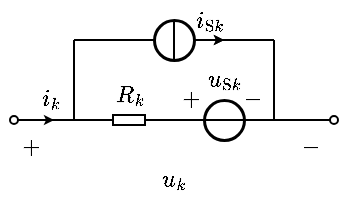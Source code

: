 <mxfile version="16.5.1" type="device"><diagram id="GKFYhbHTQyAXwHbGks0D" name="第 1 页"><mxGraphModel dx="563" dy="326" grid="1" gridSize="5" guides="1" tooltips="1" connect="1" arrows="1" fold="1" page="1" pageScale="1" pageWidth="827" pageHeight="1169" math="1" shadow="0"><root><mxCell id="0"/><mxCell id="1" parent="0"/><mxCell id="vnZBPzhVjVgXWo8NbZRj-31" value="$$i_{\mathrm{S}k}$$" style="text;html=1;resizable=1;autosize=1;align=center;verticalAlign=middle;points=[];fillColor=none;strokeColor=none;rounded=0;fontSize=10;movable=1;rotatable=1;deletable=1;editable=1;connectable=1;" parent="1" vertex="1"><mxGeometry x="160" y="380" width="15" height="20" as="geometry"/></mxCell><mxCell id="vnZBPzhVjVgXWo8NbZRj-8" value="$$-$$" style="text;resizable=1;autosize=1;align=center;verticalAlign=middle;points=[];fillColor=none;strokeColor=none;rounded=0;html=1;imageAspect=1;noLabel=0;recursiveResize=1;expand=1;editable=1;movable=1;rotatable=1;deletable=1;connectable=0;comic=0;fontSize=10;" parent="1" vertex="1"><mxGeometry x="210.0" y="442.5" width="15" height="20" as="geometry"/></mxCell><mxCell id="vnZBPzhVjVgXWo8NbZRj-9" value="$$+$$" style="text;html=1;resizable=1;autosize=1;align=center;verticalAlign=middle;points=[];fillColor=none;strokeColor=none;rounded=0;movable=1;rotatable=1;deletable=1;editable=1;connectable=0;fontSize=10;" parent="1" vertex="1"><mxGeometry x="70.0" y="442.5" width="15" height="20" as="geometry"/></mxCell><mxCell id="vnZBPzhVjVgXWo8NbZRj-19" value="$$R_k$$" style="text;html=1;resizable=1;autosize=1;align=center;verticalAlign=middle;points=[];fillColor=none;strokeColor=none;rounded=0;fontSize=10;movable=1;rotatable=1;deletable=1;editable=1;connectable=1;" parent="1" vertex="1"><mxGeometry x="119" y="417.5" width="17" height="20" as="geometry"/></mxCell><mxCell id="vnZBPzhVjVgXWo8NbZRj-23" value="" style="endArrow=none;html=1;rounded=0;fontSize=10;startSize=4;endSize=4;entryX=1;entryY=0.5;entryDx=0;entryDy=0;entryPerimeter=0;" parent="1" target="vnZBPzhVjVgXWo8NbZRj-24" edge="1"><mxGeometry width="50" height="50" relative="1" as="geometry"><mxPoint x="90" y="440" as="sourcePoint"/><mxPoint x="354.5" y="190.5" as="targetPoint"/></mxGeometry></mxCell><mxCell id="vnZBPzhVjVgXWo8NbZRj-24" value="" style="pointerEvents=1;verticalLabelPosition=bottom;shadow=0;dashed=0;align=center;html=1;verticalAlign=top;shape=mxgraph.electrical.resistors.resistor_1;fontSize=10;direction=west;" parent="1" vertex="1"><mxGeometry x="115" y="437.5" width="25" height="5" as="geometry"/></mxCell><mxCell id="vnZBPzhVjVgXWo8NbZRj-25" value="" style="endArrow=none;html=1;rounded=0;fontSize=10;startSize=4;endSize=4;exitX=0;exitY=0.5;exitDx=0;exitDy=0;exitPerimeter=0;entryX=0;entryY=0.5;entryDx=0;entryDy=0;" parent="1" source="vnZBPzhVjVgXWo8NbZRj-24" edge="1" target="vnZBPzhVjVgXWo8NbZRj-55"><mxGeometry width="50" height="50" relative="1" as="geometry"><mxPoint x="302" y="175.5" as="sourcePoint"/><mxPoint x="170" y="440" as="targetPoint"/></mxGeometry></mxCell><mxCell id="vnZBPzhVjVgXWo8NbZRj-28" value="" style="ellipse;whiteSpace=wrap;html=1;aspect=fixed;labelBorderColor=none;fontSize=10;strokeColor=default;strokeWidth=1.5;fillColor=none;" parent="1" vertex="1"><mxGeometry x="140" y="390" width="20" height="20" as="geometry"/></mxCell><mxCell id="vnZBPzhVjVgXWo8NbZRj-33" value="" style="endArrow=oval;html=1;rounded=0;fontSize=10;startSize=4;endSize=4;endFill=0;" parent="1" edge="1"><mxGeometry width="50" height="50" relative="1" as="geometry"><mxPoint x="90" y="440" as="sourcePoint"/><mxPoint x="70" y="440" as="targetPoint"/></mxGeometry></mxCell><mxCell id="vnZBPzhVjVgXWo8NbZRj-39" value="$$+$$" style="text;html=1;resizable=1;autosize=1;align=center;verticalAlign=middle;points=[];fillColor=none;strokeColor=none;rounded=0;movable=1;rotatable=1;deletable=1;editable=1;connectable=0;fontSize=10;" parent="1" vertex="1"><mxGeometry x="150.0" y="422.75" width="15" height="12" as="geometry"/></mxCell><mxCell id="vnZBPzhVjVgXWo8NbZRj-40" value="$$-$$" style="text;resizable=1;autosize=1;align=center;verticalAlign=middle;points=[];fillColor=none;strokeColor=none;rounded=0;html=1;imageAspect=1;noLabel=0;recursiveResize=1;expand=1;editable=1;movable=1;rotatable=1;deletable=1;connectable=0;comic=0;fontSize=10;" parent="1" vertex="1"><mxGeometry x="181.0" y="424.25" width="15" height="9" as="geometry"/></mxCell><mxCell id="vnZBPzhVjVgXWo8NbZRj-41" value="\(u_{\mathrm{S}k}\)" style="text;html=1;resizable=1;autosize=1;align=center;verticalAlign=middle;points=[];fillColor=none;strokeColor=none;rounded=0;comic=0;movable=1;rotatable=1;deletable=1;editable=1;connectable=1;fontSize=10;" parent="1" vertex="1"><mxGeometry x="164.5" y="410" width="20.5" height="20" as="geometry"/></mxCell><mxCell id="vnZBPzhVjVgXWo8NbZRj-55" value="" style="ellipse;whiteSpace=wrap;html=1;aspect=fixed;labelBorderColor=none;fontSize=10;strokeColor=default;strokeWidth=1.5;fillColor=none;connectable=1;" parent="1" vertex="1"><mxGeometry x="165" y="430" width="20" height="20" as="geometry"/></mxCell><mxCell id="vnZBPzhVjVgXWo8NbZRj-58" value="$$i_k$$" style="text;html=1;resizable=1;autosize=1;align=center;verticalAlign=middle;points=[];fillColor=none;strokeColor=none;rounded=0;fontSize=10;movable=1;rotatable=1;deletable=1;editable=1;connectable=0;" parent="1" vertex="1"><mxGeometry x="79" y="420" width="18" height="17.5" as="geometry"/></mxCell><mxCell id="_lWU6yBjnDrXmQ_-dqAu-2" value="" style="endArrow=none;html=1;rounded=0;exitX=0;exitY=0.5;exitDx=0;exitDy=0;entryX=1;entryY=0.5;entryDx=0;entryDy=0;" edge="1" parent="1" source="vnZBPzhVjVgXWo8NbZRj-55" target="vnZBPzhVjVgXWo8NbZRj-55"><mxGeometry width="50" height="50" relative="1" as="geometry"><mxPoint x="170" y="440" as="sourcePoint"/><mxPoint x="190" y="440" as="targetPoint"/></mxGeometry></mxCell><mxCell id="_lWU6yBjnDrXmQ_-dqAu-3" value="" style="endArrow=oval;html=1;rounded=0;exitX=1;exitY=0.5;exitDx=0;exitDy=0;endFill=0;endSize=4;startSize=4;" edge="1" parent="1" source="vnZBPzhVjVgXWo8NbZRj-55"><mxGeometry width="50" height="50" relative="1" as="geometry"><mxPoint x="190" y="440" as="sourcePoint"/><mxPoint x="230" y="440" as="targetPoint"/></mxGeometry></mxCell><mxCell id="_lWU6yBjnDrXmQ_-dqAu-4" value="" style="endArrow=none;html=1;rounded=0;" edge="1" parent="1"><mxGeometry width="50" height="50" relative="1" as="geometry"><mxPoint x="100" y="440" as="sourcePoint"/><mxPoint x="100" y="400" as="targetPoint"/></mxGeometry></mxCell><mxCell id="_lWU6yBjnDrXmQ_-dqAu-5" value="" style="endArrow=none;html=1;rounded=0;entryX=0.5;entryY=0;entryDx=0;entryDy=0;exitX=0.5;exitY=1;exitDx=0;exitDy=0;" edge="1" parent="1" source="vnZBPzhVjVgXWo8NbZRj-28" target="vnZBPzhVjVgXWo8NbZRj-28"><mxGeometry width="50" height="50" relative="1" as="geometry"><mxPoint x="150" y="410" as="sourcePoint"/><mxPoint x="200" y="360" as="targetPoint"/></mxGeometry></mxCell><mxCell id="_lWU6yBjnDrXmQ_-dqAu-6" value="" style="endArrow=none;html=1;rounded=0;entryX=0;entryY=0.5;entryDx=0;entryDy=0;" edge="1" parent="1" target="vnZBPzhVjVgXWo8NbZRj-28"><mxGeometry width="50" height="50" relative="1" as="geometry"><mxPoint x="100" y="400" as="sourcePoint"/><mxPoint x="150" y="350" as="targetPoint"/></mxGeometry></mxCell><mxCell id="_lWU6yBjnDrXmQ_-dqAu-7" value="" style="endArrow=none;html=1;rounded=0;" edge="1" parent="1"><mxGeometry width="50" height="50" relative="1" as="geometry"><mxPoint x="160" y="400" as="sourcePoint"/><mxPoint x="200" y="400" as="targetPoint"/></mxGeometry></mxCell><mxCell id="_lWU6yBjnDrXmQ_-dqAu-8" value="" style="endArrow=none;html=1;rounded=0;" edge="1" parent="1"><mxGeometry width="50" height="50" relative="1" as="geometry"><mxPoint x="200" y="440" as="sourcePoint"/><mxPoint x="200" y="400" as="targetPoint"/></mxGeometry></mxCell><mxCell id="vnZBPzhVjVgXWo8NbZRj-30" value="" style="endArrow=classic;html=1;rounded=0;fontSize=10;endSize=2;" parent="1" edge="1"><mxGeometry width="50" height="50" relative="1" as="geometry"><mxPoint x="165" y="400" as="sourcePoint"/><mxPoint x="175" y="400" as="targetPoint"/></mxGeometry></mxCell><mxCell id="_lWU6yBjnDrXmQ_-dqAu-10" value="" style="endArrow=classic;html=1;rounded=0;fontSize=10;endSize=2;" edge="1" parent="1"><mxGeometry width="50" height="50" relative="1" as="geometry"><mxPoint x="165" y="400" as="sourcePoint"/><mxPoint x="175" y="400" as="targetPoint"/></mxGeometry></mxCell><mxCell id="_lWU6yBjnDrXmQ_-dqAu-11" value="" style="endArrow=classic;html=1;rounded=0;fontSize=10;endSize=2;" edge="1" parent="1"><mxGeometry width="50" height="50" relative="1" as="geometry"><mxPoint x="80" y="440" as="sourcePoint"/><mxPoint x="90" y="440" as="targetPoint"/></mxGeometry></mxCell><mxCell id="_lWU6yBjnDrXmQ_-dqAu-12" value="\(u_{k}\)" style="text;html=1;resizable=1;autosize=1;align=center;verticalAlign=middle;points=[];fillColor=none;strokeColor=none;rounded=0;comic=0;movable=1;rotatable=1;deletable=1;editable=1;connectable=1;fontSize=10;" vertex="1" parent="1"><mxGeometry x="140" y="460" width="20" height="20" as="geometry"/></mxCell></root></mxGraphModel></diagram></mxfile>
